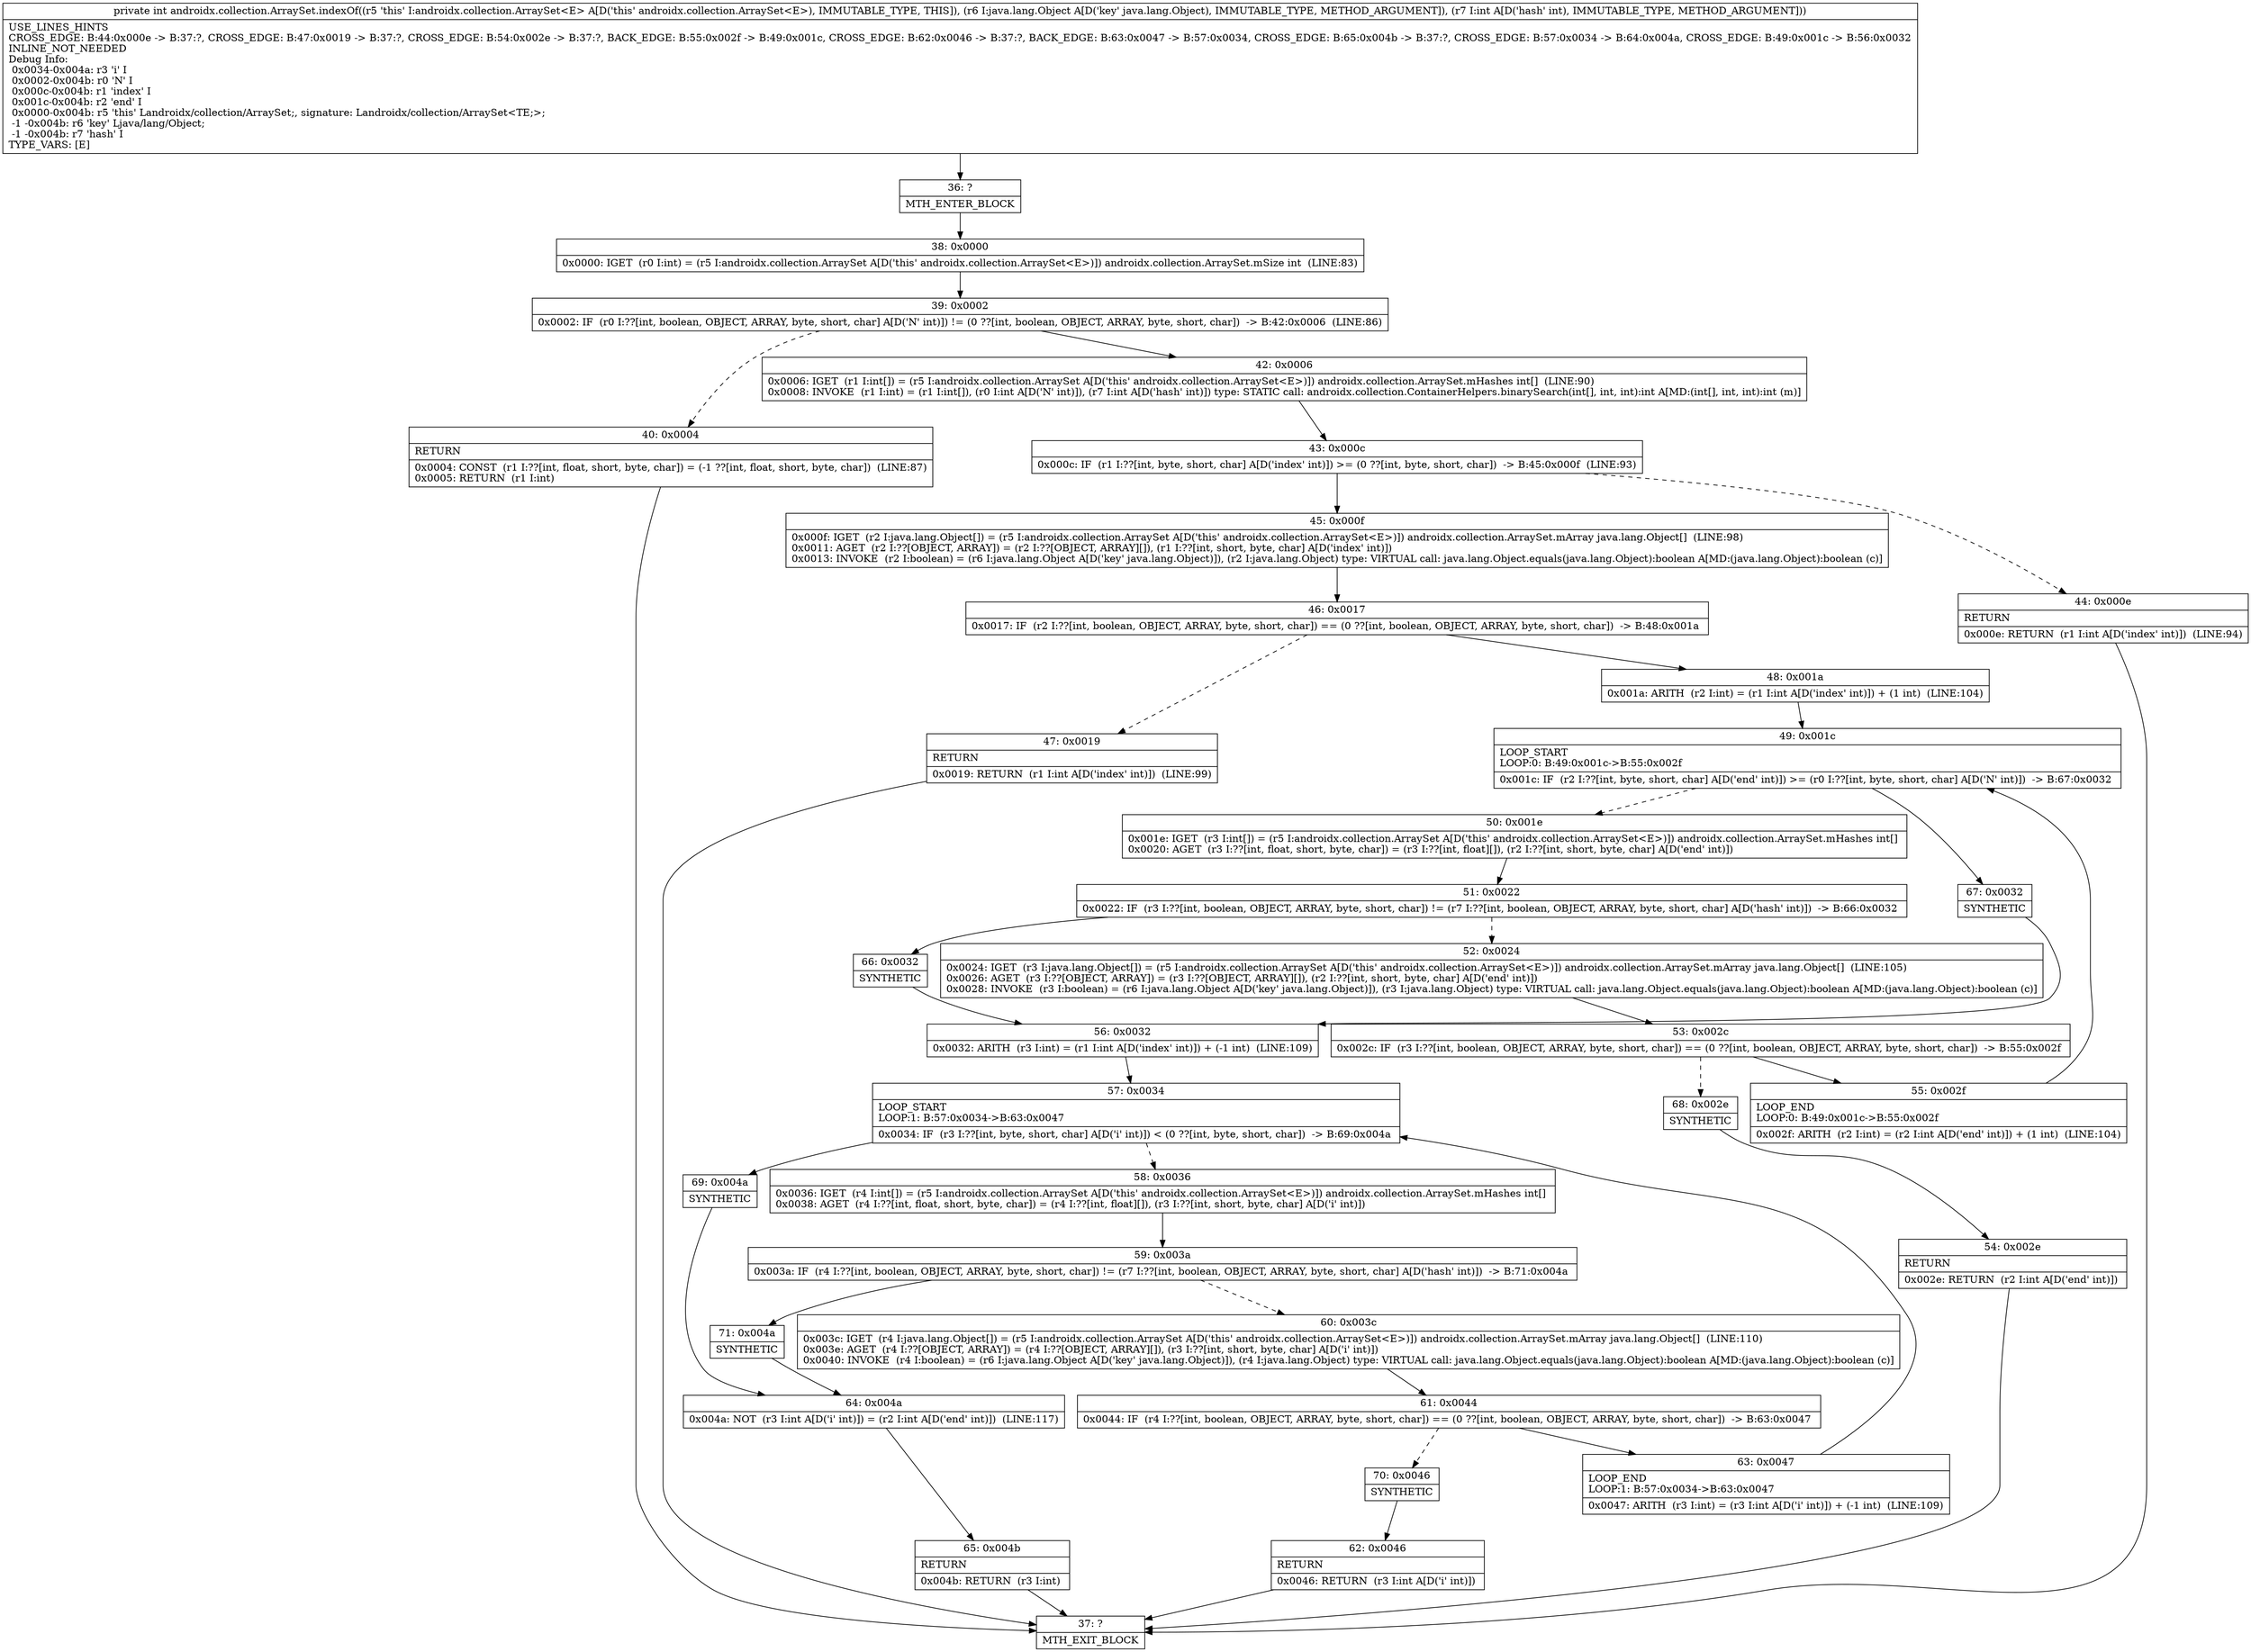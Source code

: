 digraph "CFG forandroidx.collection.ArraySet.indexOf(Ljava\/lang\/Object;I)I" {
Node_36 [shape=record,label="{36\:\ ?|MTH_ENTER_BLOCK\l}"];
Node_38 [shape=record,label="{38\:\ 0x0000|0x0000: IGET  (r0 I:int) = (r5 I:androidx.collection.ArraySet A[D('this' androidx.collection.ArraySet\<E\>)]) androidx.collection.ArraySet.mSize int  (LINE:83)\l}"];
Node_39 [shape=record,label="{39\:\ 0x0002|0x0002: IF  (r0 I:??[int, boolean, OBJECT, ARRAY, byte, short, char] A[D('N' int)]) != (0 ??[int, boolean, OBJECT, ARRAY, byte, short, char])  \-\> B:42:0x0006  (LINE:86)\l}"];
Node_40 [shape=record,label="{40\:\ 0x0004|RETURN\l|0x0004: CONST  (r1 I:??[int, float, short, byte, char]) = (\-1 ??[int, float, short, byte, char])  (LINE:87)\l0x0005: RETURN  (r1 I:int) \l}"];
Node_37 [shape=record,label="{37\:\ ?|MTH_EXIT_BLOCK\l}"];
Node_42 [shape=record,label="{42\:\ 0x0006|0x0006: IGET  (r1 I:int[]) = (r5 I:androidx.collection.ArraySet A[D('this' androidx.collection.ArraySet\<E\>)]) androidx.collection.ArraySet.mHashes int[]  (LINE:90)\l0x0008: INVOKE  (r1 I:int) = (r1 I:int[]), (r0 I:int A[D('N' int)]), (r7 I:int A[D('hash' int)]) type: STATIC call: androidx.collection.ContainerHelpers.binarySearch(int[], int, int):int A[MD:(int[], int, int):int (m)]\l}"];
Node_43 [shape=record,label="{43\:\ 0x000c|0x000c: IF  (r1 I:??[int, byte, short, char] A[D('index' int)]) \>= (0 ??[int, byte, short, char])  \-\> B:45:0x000f  (LINE:93)\l}"];
Node_44 [shape=record,label="{44\:\ 0x000e|RETURN\l|0x000e: RETURN  (r1 I:int A[D('index' int)])  (LINE:94)\l}"];
Node_45 [shape=record,label="{45\:\ 0x000f|0x000f: IGET  (r2 I:java.lang.Object[]) = (r5 I:androidx.collection.ArraySet A[D('this' androidx.collection.ArraySet\<E\>)]) androidx.collection.ArraySet.mArray java.lang.Object[]  (LINE:98)\l0x0011: AGET  (r2 I:??[OBJECT, ARRAY]) = (r2 I:??[OBJECT, ARRAY][]), (r1 I:??[int, short, byte, char] A[D('index' int)]) \l0x0013: INVOKE  (r2 I:boolean) = (r6 I:java.lang.Object A[D('key' java.lang.Object)]), (r2 I:java.lang.Object) type: VIRTUAL call: java.lang.Object.equals(java.lang.Object):boolean A[MD:(java.lang.Object):boolean (c)]\l}"];
Node_46 [shape=record,label="{46\:\ 0x0017|0x0017: IF  (r2 I:??[int, boolean, OBJECT, ARRAY, byte, short, char]) == (0 ??[int, boolean, OBJECT, ARRAY, byte, short, char])  \-\> B:48:0x001a \l}"];
Node_47 [shape=record,label="{47\:\ 0x0019|RETURN\l|0x0019: RETURN  (r1 I:int A[D('index' int)])  (LINE:99)\l}"];
Node_48 [shape=record,label="{48\:\ 0x001a|0x001a: ARITH  (r2 I:int) = (r1 I:int A[D('index' int)]) + (1 int)  (LINE:104)\l}"];
Node_49 [shape=record,label="{49\:\ 0x001c|LOOP_START\lLOOP:0: B:49:0x001c\-\>B:55:0x002f\l|0x001c: IF  (r2 I:??[int, byte, short, char] A[D('end' int)]) \>= (r0 I:??[int, byte, short, char] A[D('N' int)])  \-\> B:67:0x0032 \l}"];
Node_50 [shape=record,label="{50\:\ 0x001e|0x001e: IGET  (r3 I:int[]) = (r5 I:androidx.collection.ArraySet A[D('this' androidx.collection.ArraySet\<E\>)]) androidx.collection.ArraySet.mHashes int[] \l0x0020: AGET  (r3 I:??[int, float, short, byte, char]) = (r3 I:??[int, float][]), (r2 I:??[int, short, byte, char] A[D('end' int)]) \l}"];
Node_51 [shape=record,label="{51\:\ 0x0022|0x0022: IF  (r3 I:??[int, boolean, OBJECT, ARRAY, byte, short, char]) != (r7 I:??[int, boolean, OBJECT, ARRAY, byte, short, char] A[D('hash' int)])  \-\> B:66:0x0032 \l}"];
Node_52 [shape=record,label="{52\:\ 0x0024|0x0024: IGET  (r3 I:java.lang.Object[]) = (r5 I:androidx.collection.ArraySet A[D('this' androidx.collection.ArraySet\<E\>)]) androidx.collection.ArraySet.mArray java.lang.Object[]  (LINE:105)\l0x0026: AGET  (r3 I:??[OBJECT, ARRAY]) = (r3 I:??[OBJECT, ARRAY][]), (r2 I:??[int, short, byte, char] A[D('end' int)]) \l0x0028: INVOKE  (r3 I:boolean) = (r6 I:java.lang.Object A[D('key' java.lang.Object)]), (r3 I:java.lang.Object) type: VIRTUAL call: java.lang.Object.equals(java.lang.Object):boolean A[MD:(java.lang.Object):boolean (c)]\l}"];
Node_53 [shape=record,label="{53\:\ 0x002c|0x002c: IF  (r3 I:??[int, boolean, OBJECT, ARRAY, byte, short, char]) == (0 ??[int, boolean, OBJECT, ARRAY, byte, short, char])  \-\> B:55:0x002f \l}"];
Node_55 [shape=record,label="{55\:\ 0x002f|LOOP_END\lLOOP:0: B:49:0x001c\-\>B:55:0x002f\l|0x002f: ARITH  (r2 I:int) = (r2 I:int A[D('end' int)]) + (1 int)  (LINE:104)\l}"];
Node_68 [shape=record,label="{68\:\ 0x002e|SYNTHETIC\l}"];
Node_54 [shape=record,label="{54\:\ 0x002e|RETURN\l|0x002e: RETURN  (r2 I:int A[D('end' int)]) \l}"];
Node_66 [shape=record,label="{66\:\ 0x0032|SYNTHETIC\l}"];
Node_56 [shape=record,label="{56\:\ 0x0032|0x0032: ARITH  (r3 I:int) = (r1 I:int A[D('index' int)]) + (\-1 int)  (LINE:109)\l}"];
Node_57 [shape=record,label="{57\:\ 0x0034|LOOP_START\lLOOP:1: B:57:0x0034\-\>B:63:0x0047\l|0x0034: IF  (r3 I:??[int, byte, short, char] A[D('i' int)]) \< (0 ??[int, byte, short, char])  \-\> B:69:0x004a \l}"];
Node_58 [shape=record,label="{58\:\ 0x0036|0x0036: IGET  (r4 I:int[]) = (r5 I:androidx.collection.ArraySet A[D('this' androidx.collection.ArraySet\<E\>)]) androidx.collection.ArraySet.mHashes int[] \l0x0038: AGET  (r4 I:??[int, float, short, byte, char]) = (r4 I:??[int, float][]), (r3 I:??[int, short, byte, char] A[D('i' int)]) \l}"];
Node_59 [shape=record,label="{59\:\ 0x003a|0x003a: IF  (r4 I:??[int, boolean, OBJECT, ARRAY, byte, short, char]) != (r7 I:??[int, boolean, OBJECT, ARRAY, byte, short, char] A[D('hash' int)])  \-\> B:71:0x004a \l}"];
Node_60 [shape=record,label="{60\:\ 0x003c|0x003c: IGET  (r4 I:java.lang.Object[]) = (r5 I:androidx.collection.ArraySet A[D('this' androidx.collection.ArraySet\<E\>)]) androidx.collection.ArraySet.mArray java.lang.Object[]  (LINE:110)\l0x003e: AGET  (r4 I:??[OBJECT, ARRAY]) = (r4 I:??[OBJECT, ARRAY][]), (r3 I:??[int, short, byte, char] A[D('i' int)]) \l0x0040: INVOKE  (r4 I:boolean) = (r6 I:java.lang.Object A[D('key' java.lang.Object)]), (r4 I:java.lang.Object) type: VIRTUAL call: java.lang.Object.equals(java.lang.Object):boolean A[MD:(java.lang.Object):boolean (c)]\l}"];
Node_61 [shape=record,label="{61\:\ 0x0044|0x0044: IF  (r4 I:??[int, boolean, OBJECT, ARRAY, byte, short, char]) == (0 ??[int, boolean, OBJECT, ARRAY, byte, short, char])  \-\> B:63:0x0047 \l}"];
Node_63 [shape=record,label="{63\:\ 0x0047|LOOP_END\lLOOP:1: B:57:0x0034\-\>B:63:0x0047\l|0x0047: ARITH  (r3 I:int) = (r3 I:int A[D('i' int)]) + (\-1 int)  (LINE:109)\l}"];
Node_70 [shape=record,label="{70\:\ 0x0046|SYNTHETIC\l}"];
Node_62 [shape=record,label="{62\:\ 0x0046|RETURN\l|0x0046: RETURN  (r3 I:int A[D('i' int)]) \l}"];
Node_71 [shape=record,label="{71\:\ 0x004a|SYNTHETIC\l}"];
Node_64 [shape=record,label="{64\:\ 0x004a|0x004a: NOT  (r3 I:int A[D('i' int)]) = (r2 I:int A[D('end' int)])  (LINE:117)\l}"];
Node_65 [shape=record,label="{65\:\ 0x004b|RETURN\l|0x004b: RETURN  (r3 I:int) \l}"];
Node_69 [shape=record,label="{69\:\ 0x004a|SYNTHETIC\l}"];
Node_67 [shape=record,label="{67\:\ 0x0032|SYNTHETIC\l}"];
MethodNode[shape=record,label="{private int androidx.collection.ArraySet.indexOf((r5 'this' I:androidx.collection.ArraySet\<E\> A[D('this' androidx.collection.ArraySet\<E\>), IMMUTABLE_TYPE, THIS]), (r6 I:java.lang.Object A[D('key' java.lang.Object), IMMUTABLE_TYPE, METHOD_ARGUMENT]), (r7 I:int A[D('hash' int), IMMUTABLE_TYPE, METHOD_ARGUMENT]))  | USE_LINES_HINTS\lCROSS_EDGE: B:44:0x000e \-\> B:37:?, CROSS_EDGE: B:47:0x0019 \-\> B:37:?, CROSS_EDGE: B:54:0x002e \-\> B:37:?, BACK_EDGE: B:55:0x002f \-\> B:49:0x001c, CROSS_EDGE: B:62:0x0046 \-\> B:37:?, BACK_EDGE: B:63:0x0047 \-\> B:57:0x0034, CROSS_EDGE: B:65:0x004b \-\> B:37:?, CROSS_EDGE: B:57:0x0034 \-\> B:64:0x004a, CROSS_EDGE: B:49:0x001c \-\> B:56:0x0032\lINLINE_NOT_NEEDED\lDebug Info:\l  0x0034\-0x004a: r3 'i' I\l  0x0002\-0x004b: r0 'N' I\l  0x000c\-0x004b: r1 'index' I\l  0x001c\-0x004b: r2 'end' I\l  0x0000\-0x004b: r5 'this' Landroidx\/collection\/ArraySet;, signature: Landroidx\/collection\/ArraySet\<TE;\>;\l  \-1 \-0x004b: r6 'key' Ljava\/lang\/Object;\l  \-1 \-0x004b: r7 'hash' I\lTYPE_VARS: [E]\l}"];
MethodNode -> Node_36;Node_36 -> Node_38;
Node_38 -> Node_39;
Node_39 -> Node_40[style=dashed];
Node_39 -> Node_42;
Node_40 -> Node_37;
Node_42 -> Node_43;
Node_43 -> Node_44[style=dashed];
Node_43 -> Node_45;
Node_44 -> Node_37;
Node_45 -> Node_46;
Node_46 -> Node_47[style=dashed];
Node_46 -> Node_48;
Node_47 -> Node_37;
Node_48 -> Node_49;
Node_49 -> Node_50[style=dashed];
Node_49 -> Node_67;
Node_50 -> Node_51;
Node_51 -> Node_52[style=dashed];
Node_51 -> Node_66;
Node_52 -> Node_53;
Node_53 -> Node_55;
Node_53 -> Node_68[style=dashed];
Node_55 -> Node_49;
Node_68 -> Node_54;
Node_54 -> Node_37;
Node_66 -> Node_56;
Node_56 -> Node_57;
Node_57 -> Node_58[style=dashed];
Node_57 -> Node_69;
Node_58 -> Node_59;
Node_59 -> Node_60[style=dashed];
Node_59 -> Node_71;
Node_60 -> Node_61;
Node_61 -> Node_63;
Node_61 -> Node_70[style=dashed];
Node_63 -> Node_57;
Node_70 -> Node_62;
Node_62 -> Node_37;
Node_71 -> Node_64;
Node_64 -> Node_65;
Node_65 -> Node_37;
Node_69 -> Node_64;
Node_67 -> Node_56;
}

